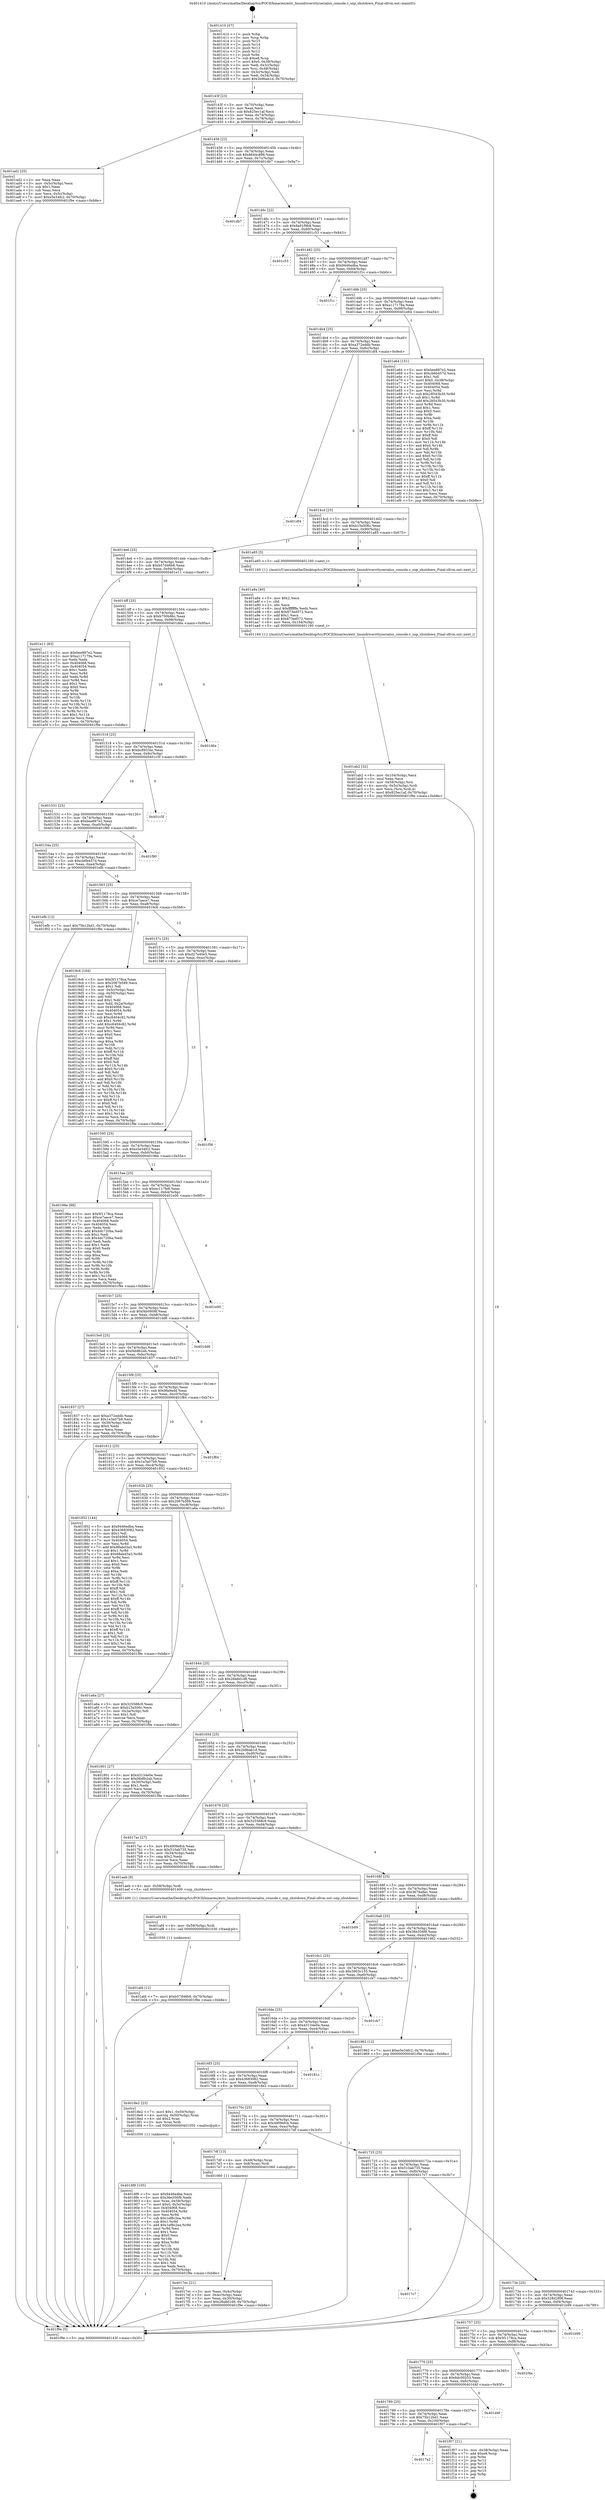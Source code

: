 digraph "0x401410" {
  label = "0x401410 (/mnt/c/Users/mathe/Desktop/tcc/POCII/binaries/extr_linuxdriversttyserialsn_console.c_snp_shutdown_Final-ollvm.out::main(0))"
  labelloc = "t"
  node[shape=record]

  Entry [label="",width=0.3,height=0.3,shape=circle,fillcolor=black,style=filled]
  "0x40143f" [label="{
     0x40143f [23]\l
     | [instrs]\l
     &nbsp;&nbsp;0x40143f \<+3\>: mov -0x70(%rbp),%eax\l
     &nbsp;&nbsp;0x401442 \<+2\>: mov %eax,%ecx\l
     &nbsp;&nbsp;0x401444 \<+6\>: sub $0x825ec1af,%ecx\l
     &nbsp;&nbsp;0x40144a \<+3\>: mov %eax,-0x74(%rbp)\l
     &nbsp;&nbsp;0x40144d \<+3\>: mov %ecx,-0x78(%rbp)\l
     &nbsp;&nbsp;0x401450 \<+6\>: je 0000000000401ad2 \<main+0x6c2\>\l
  }"]
  "0x401ad2" [label="{
     0x401ad2 [25]\l
     | [instrs]\l
     &nbsp;&nbsp;0x401ad2 \<+2\>: xor %eax,%eax\l
     &nbsp;&nbsp;0x401ad4 \<+3\>: mov -0x5c(%rbp),%ecx\l
     &nbsp;&nbsp;0x401ad7 \<+3\>: sub $0x1,%eax\l
     &nbsp;&nbsp;0x401ada \<+2\>: sub %eax,%ecx\l
     &nbsp;&nbsp;0x401adc \<+3\>: mov %ecx,-0x5c(%rbp)\l
     &nbsp;&nbsp;0x401adf \<+7\>: movl $0xe5e34fc2,-0x70(%rbp)\l
     &nbsp;&nbsp;0x401ae6 \<+5\>: jmp 0000000000401f9e \<main+0xb8e\>\l
  }"]
  "0x401456" [label="{
     0x401456 [22]\l
     | [instrs]\l
     &nbsp;&nbsp;0x401456 \<+5\>: jmp 000000000040145b \<main+0x4b\>\l
     &nbsp;&nbsp;0x40145b \<+3\>: mov -0x74(%rbp),%eax\l
     &nbsp;&nbsp;0x40145e \<+5\>: sub $0x8644c896,%eax\l
     &nbsp;&nbsp;0x401463 \<+3\>: mov %eax,-0x7c(%rbp)\l
     &nbsp;&nbsp;0x401466 \<+6\>: je 0000000000401db7 \<main+0x9a7\>\l
  }"]
  Exit [label="",width=0.3,height=0.3,shape=circle,fillcolor=black,style=filled,peripheries=2]
  "0x401db7" [label="{
     0x401db7\l
  }", style=dashed]
  "0x40146c" [label="{
     0x40146c [22]\l
     | [instrs]\l
     &nbsp;&nbsp;0x40146c \<+5\>: jmp 0000000000401471 \<main+0x61\>\l
     &nbsp;&nbsp;0x401471 \<+3\>: mov -0x74(%rbp),%eax\l
     &nbsp;&nbsp;0x401474 \<+5\>: sub $0x8a91f9b9,%eax\l
     &nbsp;&nbsp;0x401479 \<+3\>: mov %eax,-0x80(%rbp)\l
     &nbsp;&nbsp;0x40147c \<+6\>: je 0000000000401c53 \<main+0x843\>\l
  }"]
  "0x4017a2" [label="{
     0x4017a2\l
  }", style=dashed]
  "0x401c53" [label="{
     0x401c53\l
  }", style=dashed]
  "0x401482" [label="{
     0x401482 [25]\l
     | [instrs]\l
     &nbsp;&nbsp;0x401482 \<+5\>: jmp 0000000000401487 \<main+0x77\>\l
     &nbsp;&nbsp;0x401487 \<+3\>: mov -0x74(%rbp),%eax\l
     &nbsp;&nbsp;0x40148a \<+5\>: sub $0x9446edba,%eax\l
     &nbsp;&nbsp;0x40148f \<+6\>: mov %eax,-0x84(%rbp)\l
     &nbsp;&nbsp;0x401495 \<+6\>: je 0000000000401f1c \<main+0xb0c\>\l
  }"]
  "0x401f07" [label="{
     0x401f07 [21]\l
     | [instrs]\l
     &nbsp;&nbsp;0x401f07 \<+3\>: mov -0x38(%rbp),%eax\l
     &nbsp;&nbsp;0x401f0a \<+7\>: add $0xe8,%rsp\l
     &nbsp;&nbsp;0x401f11 \<+1\>: pop %rbx\l
     &nbsp;&nbsp;0x401f12 \<+2\>: pop %r12\l
     &nbsp;&nbsp;0x401f14 \<+2\>: pop %r13\l
     &nbsp;&nbsp;0x401f16 \<+2\>: pop %r14\l
     &nbsp;&nbsp;0x401f18 \<+2\>: pop %r15\l
     &nbsp;&nbsp;0x401f1a \<+1\>: pop %rbp\l
     &nbsp;&nbsp;0x401f1b \<+1\>: ret\l
  }"]
  "0x401f1c" [label="{
     0x401f1c\l
  }", style=dashed]
  "0x40149b" [label="{
     0x40149b [25]\l
     | [instrs]\l
     &nbsp;&nbsp;0x40149b \<+5\>: jmp 00000000004014a0 \<main+0x90\>\l
     &nbsp;&nbsp;0x4014a0 \<+3\>: mov -0x74(%rbp),%eax\l
     &nbsp;&nbsp;0x4014a3 \<+5\>: sub $0xa117179a,%eax\l
     &nbsp;&nbsp;0x4014a8 \<+6\>: mov %eax,-0x88(%rbp)\l
     &nbsp;&nbsp;0x4014ae \<+6\>: je 0000000000401e64 \<main+0xa54\>\l
  }"]
  "0x401789" [label="{
     0x401789 [25]\l
     | [instrs]\l
     &nbsp;&nbsp;0x401789 \<+5\>: jmp 000000000040178e \<main+0x37e\>\l
     &nbsp;&nbsp;0x40178e \<+3\>: mov -0x74(%rbp),%eax\l
     &nbsp;&nbsp;0x401791 \<+5\>: sub $0x75b12bd1,%eax\l
     &nbsp;&nbsp;0x401796 \<+6\>: mov %eax,-0x100(%rbp)\l
     &nbsp;&nbsp;0x40179c \<+6\>: je 0000000000401f07 \<main+0xaf7\>\l
  }"]
  "0x401e64" [label="{
     0x401e64 [151]\l
     | [instrs]\l
     &nbsp;&nbsp;0x401e64 \<+5\>: mov $0xbee887e2,%eax\l
     &nbsp;&nbsp;0x401e69 \<+5\>: mov $0xcb6b457d,%ecx\l
     &nbsp;&nbsp;0x401e6e \<+2\>: mov $0x1,%dl\l
     &nbsp;&nbsp;0x401e70 \<+7\>: movl $0x0,-0x38(%rbp)\l
     &nbsp;&nbsp;0x401e77 \<+7\>: mov 0x404068,%esi\l
     &nbsp;&nbsp;0x401e7e \<+7\>: mov 0x404054,%edi\l
     &nbsp;&nbsp;0x401e85 \<+3\>: mov %esi,%r8d\l
     &nbsp;&nbsp;0x401e88 \<+7\>: sub $0x28543b30,%r8d\l
     &nbsp;&nbsp;0x401e8f \<+4\>: sub $0x1,%r8d\l
     &nbsp;&nbsp;0x401e93 \<+7\>: add $0x28543b30,%r8d\l
     &nbsp;&nbsp;0x401e9a \<+4\>: imul %r8d,%esi\l
     &nbsp;&nbsp;0x401e9e \<+3\>: and $0x1,%esi\l
     &nbsp;&nbsp;0x401ea1 \<+3\>: cmp $0x0,%esi\l
     &nbsp;&nbsp;0x401ea4 \<+4\>: sete %r9b\l
     &nbsp;&nbsp;0x401ea8 \<+3\>: cmp $0xa,%edi\l
     &nbsp;&nbsp;0x401eab \<+4\>: setl %r10b\l
     &nbsp;&nbsp;0x401eaf \<+3\>: mov %r9b,%r11b\l
     &nbsp;&nbsp;0x401eb2 \<+4\>: xor $0xff,%r11b\l
     &nbsp;&nbsp;0x401eb6 \<+3\>: mov %r10b,%bl\l
     &nbsp;&nbsp;0x401eb9 \<+3\>: xor $0xff,%bl\l
     &nbsp;&nbsp;0x401ebc \<+3\>: xor $0x0,%dl\l
     &nbsp;&nbsp;0x401ebf \<+3\>: mov %r11b,%r14b\l
     &nbsp;&nbsp;0x401ec2 \<+4\>: and $0x0,%r14b\l
     &nbsp;&nbsp;0x401ec6 \<+3\>: and %dl,%r9b\l
     &nbsp;&nbsp;0x401ec9 \<+3\>: mov %bl,%r15b\l
     &nbsp;&nbsp;0x401ecc \<+4\>: and $0x0,%r15b\l
     &nbsp;&nbsp;0x401ed0 \<+3\>: and %dl,%r10b\l
     &nbsp;&nbsp;0x401ed3 \<+3\>: or %r9b,%r14b\l
     &nbsp;&nbsp;0x401ed6 \<+3\>: or %r10b,%r15b\l
     &nbsp;&nbsp;0x401ed9 \<+3\>: xor %r15b,%r14b\l
     &nbsp;&nbsp;0x401edc \<+3\>: or %bl,%r11b\l
     &nbsp;&nbsp;0x401edf \<+4\>: xor $0xff,%r11b\l
     &nbsp;&nbsp;0x401ee3 \<+3\>: or $0x0,%dl\l
     &nbsp;&nbsp;0x401ee6 \<+3\>: and %dl,%r11b\l
     &nbsp;&nbsp;0x401ee9 \<+3\>: or %r11b,%r14b\l
     &nbsp;&nbsp;0x401eec \<+4\>: test $0x1,%r14b\l
     &nbsp;&nbsp;0x401ef0 \<+3\>: cmovne %ecx,%eax\l
     &nbsp;&nbsp;0x401ef3 \<+3\>: mov %eax,-0x70(%rbp)\l
     &nbsp;&nbsp;0x401ef6 \<+5\>: jmp 0000000000401f9e \<main+0xb8e\>\l
  }"]
  "0x4014b4" [label="{
     0x4014b4 [25]\l
     | [instrs]\l
     &nbsp;&nbsp;0x4014b4 \<+5\>: jmp 00000000004014b9 \<main+0xa9\>\l
     &nbsp;&nbsp;0x4014b9 \<+3\>: mov -0x74(%rbp),%eax\l
     &nbsp;&nbsp;0x4014bc \<+5\>: sub $0xa372eddb,%eax\l
     &nbsp;&nbsp;0x4014c1 \<+6\>: mov %eax,-0x8c(%rbp)\l
     &nbsp;&nbsp;0x4014c7 \<+6\>: je 0000000000401df4 \<main+0x9e4\>\l
  }"]
  "0x401d4f" [label="{
     0x401d4f\l
  }", style=dashed]
  "0x401df4" [label="{
     0x401df4\l
  }", style=dashed]
  "0x4014cd" [label="{
     0x4014cd [25]\l
     | [instrs]\l
     &nbsp;&nbsp;0x4014cd \<+5\>: jmp 00000000004014d2 \<main+0xc2\>\l
     &nbsp;&nbsp;0x4014d2 \<+3\>: mov -0x74(%rbp),%eax\l
     &nbsp;&nbsp;0x4014d5 \<+5\>: sub $0xb15a506c,%eax\l
     &nbsp;&nbsp;0x4014da \<+6\>: mov %eax,-0x90(%rbp)\l
     &nbsp;&nbsp;0x4014e0 \<+6\>: je 0000000000401a85 \<main+0x675\>\l
  }"]
  "0x401770" [label="{
     0x401770 [25]\l
     | [instrs]\l
     &nbsp;&nbsp;0x401770 \<+5\>: jmp 0000000000401775 \<main+0x365\>\l
     &nbsp;&nbsp;0x401775 \<+3\>: mov -0x74(%rbp),%eax\l
     &nbsp;&nbsp;0x401778 \<+5\>: sub $0x6dc00253,%eax\l
     &nbsp;&nbsp;0x40177d \<+6\>: mov %eax,-0xfc(%rbp)\l
     &nbsp;&nbsp;0x401783 \<+6\>: je 0000000000401d4f \<main+0x93f\>\l
  }"]
  "0x401a85" [label="{
     0x401a85 [5]\l
     | [instrs]\l
     &nbsp;&nbsp;0x401a85 \<+5\>: call 0000000000401160 \<next_i\>\l
     | [calls]\l
     &nbsp;&nbsp;0x401160 \{1\} (/mnt/c/Users/mathe/Desktop/tcc/POCII/binaries/extr_linuxdriversttyserialsn_console.c_snp_shutdown_Final-ollvm.out::next_i)\l
  }"]
  "0x4014e6" [label="{
     0x4014e6 [25]\l
     | [instrs]\l
     &nbsp;&nbsp;0x4014e6 \<+5\>: jmp 00000000004014eb \<main+0xdb\>\l
     &nbsp;&nbsp;0x4014eb \<+3\>: mov -0x74(%rbp),%eax\l
     &nbsp;&nbsp;0x4014ee \<+5\>: sub $0xb57d46b6,%eax\l
     &nbsp;&nbsp;0x4014f3 \<+6\>: mov %eax,-0x94(%rbp)\l
     &nbsp;&nbsp;0x4014f9 \<+6\>: je 0000000000401e11 \<main+0xa01\>\l
  }"]
  "0x401f4a" [label="{
     0x401f4a\l
  }", style=dashed]
  "0x401e11" [label="{
     0x401e11 [83]\l
     | [instrs]\l
     &nbsp;&nbsp;0x401e11 \<+5\>: mov $0xbee887e2,%eax\l
     &nbsp;&nbsp;0x401e16 \<+5\>: mov $0xa117179a,%ecx\l
     &nbsp;&nbsp;0x401e1b \<+2\>: xor %edx,%edx\l
     &nbsp;&nbsp;0x401e1d \<+7\>: mov 0x404068,%esi\l
     &nbsp;&nbsp;0x401e24 \<+7\>: mov 0x404054,%edi\l
     &nbsp;&nbsp;0x401e2b \<+3\>: sub $0x1,%edx\l
     &nbsp;&nbsp;0x401e2e \<+3\>: mov %esi,%r8d\l
     &nbsp;&nbsp;0x401e31 \<+3\>: add %edx,%r8d\l
     &nbsp;&nbsp;0x401e34 \<+4\>: imul %r8d,%esi\l
     &nbsp;&nbsp;0x401e38 \<+3\>: and $0x1,%esi\l
     &nbsp;&nbsp;0x401e3b \<+3\>: cmp $0x0,%esi\l
     &nbsp;&nbsp;0x401e3e \<+4\>: sete %r9b\l
     &nbsp;&nbsp;0x401e42 \<+3\>: cmp $0xa,%edi\l
     &nbsp;&nbsp;0x401e45 \<+4\>: setl %r10b\l
     &nbsp;&nbsp;0x401e49 \<+3\>: mov %r9b,%r11b\l
     &nbsp;&nbsp;0x401e4c \<+3\>: and %r10b,%r11b\l
     &nbsp;&nbsp;0x401e4f \<+3\>: xor %r10b,%r9b\l
     &nbsp;&nbsp;0x401e52 \<+3\>: or %r9b,%r11b\l
     &nbsp;&nbsp;0x401e55 \<+4\>: test $0x1,%r11b\l
     &nbsp;&nbsp;0x401e59 \<+3\>: cmovne %ecx,%eax\l
     &nbsp;&nbsp;0x401e5c \<+3\>: mov %eax,-0x70(%rbp)\l
     &nbsp;&nbsp;0x401e5f \<+5\>: jmp 0000000000401f9e \<main+0xb8e\>\l
  }"]
  "0x4014ff" [label="{
     0x4014ff [25]\l
     | [instrs]\l
     &nbsp;&nbsp;0x4014ff \<+5\>: jmp 0000000000401504 \<main+0xf4\>\l
     &nbsp;&nbsp;0x401504 \<+3\>: mov -0x74(%rbp),%eax\l
     &nbsp;&nbsp;0x401507 \<+5\>: sub $0xb750b86c,%eax\l
     &nbsp;&nbsp;0x40150c \<+6\>: mov %eax,-0x98(%rbp)\l
     &nbsp;&nbsp;0x401512 \<+6\>: je 0000000000401d6a \<main+0x95a\>\l
  }"]
  "0x401757" [label="{
     0x401757 [25]\l
     | [instrs]\l
     &nbsp;&nbsp;0x401757 \<+5\>: jmp 000000000040175c \<main+0x34c\>\l
     &nbsp;&nbsp;0x40175c \<+3\>: mov -0x74(%rbp),%eax\l
     &nbsp;&nbsp;0x40175f \<+5\>: sub $0x5f1178ca,%eax\l
     &nbsp;&nbsp;0x401764 \<+6\>: mov %eax,-0xf8(%rbp)\l
     &nbsp;&nbsp;0x40176a \<+6\>: je 0000000000401f4a \<main+0xb3a\>\l
  }"]
  "0x401d6a" [label="{
     0x401d6a\l
  }", style=dashed]
  "0x401518" [label="{
     0x401518 [25]\l
     | [instrs]\l
     &nbsp;&nbsp;0x401518 \<+5\>: jmp 000000000040151d \<main+0x10d\>\l
     &nbsp;&nbsp;0x40151d \<+3\>: mov -0x74(%rbp),%eax\l
     &nbsp;&nbsp;0x401520 \<+5\>: sub $0xbc8933ac,%eax\l
     &nbsp;&nbsp;0x401525 \<+6\>: mov %eax,-0x9c(%rbp)\l
     &nbsp;&nbsp;0x40152b \<+6\>: je 0000000000401c5f \<main+0x84f\>\l
  }"]
  "0x401b99" [label="{
     0x401b99\l
  }", style=dashed]
  "0x401c5f" [label="{
     0x401c5f\l
  }", style=dashed]
  "0x401531" [label="{
     0x401531 [25]\l
     | [instrs]\l
     &nbsp;&nbsp;0x401531 \<+5\>: jmp 0000000000401536 \<main+0x126\>\l
     &nbsp;&nbsp;0x401536 \<+3\>: mov -0x74(%rbp),%eax\l
     &nbsp;&nbsp;0x401539 \<+5\>: sub $0xbee887e2,%eax\l
     &nbsp;&nbsp;0x40153e \<+6\>: mov %eax,-0xa0(%rbp)\l
     &nbsp;&nbsp;0x401544 \<+6\>: je 0000000000401f90 \<main+0xb80\>\l
  }"]
  "0x40173e" [label="{
     0x40173e [25]\l
     | [instrs]\l
     &nbsp;&nbsp;0x40173e \<+5\>: jmp 0000000000401743 \<main+0x333\>\l
     &nbsp;&nbsp;0x401743 \<+3\>: mov -0x74(%rbp),%eax\l
     &nbsp;&nbsp;0x401746 \<+5\>: sub $0x528d289f,%eax\l
     &nbsp;&nbsp;0x40174b \<+6\>: mov %eax,-0xf4(%rbp)\l
     &nbsp;&nbsp;0x401751 \<+6\>: je 0000000000401b99 \<main+0x789\>\l
  }"]
  "0x401f90" [label="{
     0x401f90\l
  }", style=dashed]
  "0x40154a" [label="{
     0x40154a [25]\l
     | [instrs]\l
     &nbsp;&nbsp;0x40154a \<+5\>: jmp 000000000040154f \<main+0x13f\>\l
     &nbsp;&nbsp;0x40154f \<+3\>: mov -0x74(%rbp),%eax\l
     &nbsp;&nbsp;0x401552 \<+5\>: sub $0xcb6b457d,%eax\l
     &nbsp;&nbsp;0x401557 \<+6\>: mov %eax,-0xa4(%rbp)\l
     &nbsp;&nbsp;0x40155d \<+6\>: je 0000000000401efb \<main+0xaeb\>\l
  }"]
  "0x4017c7" [label="{
     0x4017c7\l
  }", style=dashed]
  "0x401efb" [label="{
     0x401efb [12]\l
     | [instrs]\l
     &nbsp;&nbsp;0x401efb \<+7\>: movl $0x75b12bd1,-0x70(%rbp)\l
     &nbsp;&nbsp;0x401f02 \<+5\>: jmp 0000000000401f9e \<main+0xb8e\>\l
  }"]
  "0x401563" [label="{
     0x401563 [25]\l
     | [instrs]\l
     &nbsp;&nbsp;0x401563 \<+5\>: jmp 0000000000401568 \<main+0x158\>\l
     &nbsp;&nbsp;0x401568 \<+3\>: mov -0x74(%rbp),%eax\l
     &nbsp;&nbsp;0x40156b \<+5\>: sub $0xce7aece7,%eax\l
     &nbsp;&nbsp;0x401570 \<+6\>: mov %eax,-0xa8(%rbp)\l
     &nbsp;&nbsp;0x401576 \<+6\>: je 00000000004019c6 \<main+0x5b6\>\l
  }"]
  "0x401afd" [label="{
     0x401afd [12]\l
     | [instrs]\l
     &nbsp;&nbsp;0x401afd \<+7\>: movl $0xb57d46b6,-0x70(%rbp)\l
     &nbsp;&nbsp;0x401b04 \<+5\>: jmp 0000000000401f9e \<main+0xb8e\>\l
  }"]
  "0x4019c6" [label="{
     0x4019c6 [164]\l
     | [instrs]\l
     &nbsp;&nbsp;0x4019c6 \<+5\>: mov $0x5f1178ca,%eax\l
     &nbsp;&nbsp;0x4019cb \<+5\>: mov $0x2067b589,%ecx\l
     &nbsp;&nbsp;0x4019d0 \<+2\>: mov $0x1,%dl\l
     &nbsp;&nbsp;0x4019d2 \<+3\>: mov -0x5c(%rbp),%esi\l
     &nbsp;&nbsp;0x4019d5 \<+3\>: cmp -0x50(%rbp),%esi\l
     &nbsp;&nbsp;0x4019d8 \<+4\>: setl %dil\l
     &nbsp;&nbsp;0x4019dc \<+4\>: and $0x1,%dil\l
     &nbsp;&nbsp;0x4019e0 \<+4\>: mov %dil,-0x2a(%rbp)\l
     &nbsp;&nbsp;0x4019e4 \<+7\>: mov 0x404068,%esi\l
     &nbsp;&nbsp;0x4019eb \<+8\>: mov 0x404054,%r8d\l
     &nbsp;&nbsp;0x4019f3 \<+3\>: mov %esi,%r9d\l
     &nbsp;&nbsp;0x4019f6 \<+7\>: sub $0xc6404c82,%r9d\l
     &nbsp;&nbsp;0x4019fd \<+4\>: sub $0x1,%r9d\l
     &nbsp;&nbsp;0x401a01 \<+7\>: add $0xc6404c82,%r9d\l
     &nbsp;&nbsp;0x401a08 \<+4\>: imul %r9d,%esi\l
     &nbsp;&nbsp;0x401a0c \<+3\>: and $0x1,%esi\l
     &nbsp;&nbsp;0x401a0f \<+3\>: cmp $0x0,%esi\l
     &nbsp;&nbsp;0x401a12 \<+4\>: sete %dil\l
     &nbsp;&nbsp;0x401a16 \<+4\>: cmp $0xa,%r8d\l
     &nbsp;&nbsp;0x401a1a \<+4\>: setl %r10b\l
     &nbsp;&nbsp;0x401a1e \<+3\>: mov %dil,%r11b\l
     &nbsp;&nbsp;0x401a21 \<+4\>: xor $0xff,%r11b\l
     &nbsp;&nbsp;0x401a25 \<+3\>: mov %r10b,%bl\l
     &nbsp;&nbsp;0x401a28 \<+3\>: xor $0xff,%bl\l
     &nbsp;&nbsp;0x401a2b \<+3\>: xor $0x0,%dl\l
     &nbsp;&nbsp;0x401a2e \<+3\>: mov %r11b,%r14b\l
     &nbsp;&nbsp;0x401a31 \<+4\>: and $0x0,%r14b\l
     &nbsp;&nbsp;0x401a35 \<+3\>: and %dl,%dil\l
     &nbsp;&nbsp;0x401a38 \<+3\>: mov %bl,%r15b\l
     &nbsp;&nbsp;0x401a3b \<+4\>: and $0x0,%r15b\l
     &nbsp;&nbsp;0x401a3f \<+3\>: and %dl,%r10b\l
     &nbsp;&nbsp;0x401a42 \<+3\>: or %dil,%r14b\l
     &nbsp;&nbsp;0x401a45 \<+3\>: or %r10b,%r15b\l
     &nbsp;&nbsp;0x401a48 \<+3\>: xor %r15b,%r14b\l
     &nbsp;&nbsp;0x401a4b \<+3\>: or %bl,%r11b\l
     &nbsp;&nbsp;0x401a4e \<+4\>: xor $0xff,%r11b\l
     &nbsp;&nbsp;0x401a52 \<+3\>: or $0x0,%dl\l
     &nbsp;&nbsp;0x401a55 \<+3\>: and %dl,%r11b\l
     &nbsp;&nbsp;0x401a58 \<+3\>: or %r11b,%r14b\l
     &nbsp;&nbsp;0x401a5b \<+4\>: test $0x1,%r14b\l
     &nbsp;&nbsp;0x401a5f \<+3\>: cmovne %ecx,%eax\l
     &nbsp;&nbsp;0x401a62 \<+3\>: mov %eax,-0x70(%rbp)\l
     &nbsp;&nbsp;0x401a65 \<+5\>: jmp 0000000000401f9e \<main+0xb8e\>\l
  }"]
  "0x40157c" [label="{
     0x40157c [25]\l
     | [instrs]\l
     &nbsp;&nbsp;0x40157c \<+5\>: jmp 0000000000401581 \<main+0x171\>\l
     &nbsp;&nbsp;0x401581 \<+3\>: mov -0x74(%rbp),%eax\l
     &nbsp;&nbsp;0x401584 \<+5\>: sub $0xd27a40e5,%eax\l
     &nbsp;&nbsp;0x401589 \<+6\>: mov %eax,-0xac(%rbp)\l
     &nbsp;&nbsp;0x40158f \<+6\>: je 0000000000401f56 \<main+0xb46\>\l
  }"]
  "0x401af4" [label="{
     0x401af4 [9]\l
     | [instrs]\l
     &nbsp;&nbsp;0x401af4 \<+4\>: mov -0x58(%rbp),%rdi\l
     &nbsp;&nbsp;0x401af8 \<+5\>: call 0000000000401030 \<free@plt\>\l
     | [calls]\l
     &nbsp;&nbsp;0x401030 \{1\} (unknown)\l
  }"]
  "0x401f56" [label="{
     0x401f56\l
  }", style=dashed]
  "0x401595" [label="{
     0x401595 [25]\l
     | [instrs]\l
     &nbsp;&nbsp;0x401595 \<+5\>: jmp 000000000040159a \<main+0x18a\>\l
     &nbsp;&nbsp;0x40159a \<+3\>: mov -0x74(%rbp),%eax\l
     &nbsp;&nbsp;0x40159d \<+5\>: sub $0xe5e34fc2,%eax\l
     &nbsp;&nbsp;0x4015a2 \<+6\>: mov %eax,-0xb0(%rbp)\l
     &nbsp;&nbsp;0x4015a8 \<+6\>: je 000000000040196e \<main+0x55e\>\l
  }"]
  "0x401ab2" [label="{
     0x401ab2 [32]\l
     | [instrs]\l
     &nbsp;&nbsp;0x401ab2 \<+6\>: mov -0x104(%rbp),%ecx\l
     &nbsp;&nbsp;0x401ab8 \<+3\>: imul %eax,%ecx\l
     &nbsp;&nbsp;0x401abb \<+4\>: mov -0x58(%rbp),%rsi\l
     &nbsp;&nbsp;0x401abf \<+4\>: movslq -0x5c(%rbp),%rdi\l
     &nbsp;&nbsp;0x401ac3 \<+3\>: mov %ecx,(%rsi,%rdi,4)\l
     &nbsp;&nbsp;0x401ac6 \<+7\>: movl $0x825ec1af,-0x70(%rbp)\l
     &nbsp;&nbsp;0x401acd \<+5\>: jmp 0000000000401f9e \<main+0xb8e\>\l
  }"]
  "0x40196e" [label="{
     0x40196e [88]\l
     | [instrs]\l
     &nbsp;&nbsp;0x40196e \<+5\>: mov $0x5f1178ca,%eax\l
     &nbsp;&nbsp;0x401973 \<+5\>: mov $0xce7aece7,%ecx\l
     &nbsp;&nbsp;0x401978 \<+7\>: mov 0x404068,%edx\l
     &nbsp;&nbsp;0x40197f \<+7\>: mov 0x404054,%esi\l
     &nbsp;&nbsp;0x401986 \<+2\>: mov %edx,%edi\l
     &nbsp;&nbsp;0x401988 \<+6\>: add $0x4dc720ba,%edi\l
     &nbsp;&nbsp;0x40198e \<+3\>: sub $0x1,%edi\l
     &nbsp;&nbsp;0x401991 \<+6\>: sub $0x4dc720ba,%edi\l
     &nbsp;&nbsp;0x401997 \<+3\>: imul %edi,%edx\l
     &nbsp;&nbsp;0x40199a \<+3\>: and $0x1,%edx\l
     &nbsp;&nbsp;0x40199d \<+3\>: cmp $0x0,%edx\l
     &nbsp;&nbsp;0x4019a0 \<+4\>: sete %r8b\l
     &nbsp;&nbsp;0x4019a4 \<+3\>: cmp $0xa,%esi\l
     &nbsp;&nbsp;0x4019a7 \<+4\>: setl %r9b\l
     &nbsp;&nbsp;0x4019ab \<+3\>: mov %r8b,%r10b\l
     &nbsp;&nbsp;0x4019ae \<+3\>: and %r9b,%r10b\l
     &nbsp;&nbsp;0x4019b1 \<+3\>: xor %r9b,%r8b\l
     &nbsp;&nbsp;0x4019b4 \<+3\>: or %r8b,%r10b\l
     &nbsp;&nbsp;0x4019b7 \<+4\>: test $0x1,%r10b\l
     &nbsp;&nbsp;0x4019bb \<+3\>: cmovne %ecx,%eax\l
     &nbsp;&nbsp;0x4019be \<+3\>: mov %eax,-0x70(%rbp)\l
     &nbsp;&nbsp;0x4019c1 \<+5\>: jmp 0000000000401f9e \<main+0xb8e\>\l
  }"]
  "0x4015ae" [label="{
     0x4015ae [25]\l
     | [instrs]\l
     &nbsp;&nbsp;0x4015ae \<+5\>: jmp 00000000004015b3 \<main+0x1a3\>\l
     &nbsp;&nbsp;0x4015b3 \<+3\>: mov -0x74(%rbp),%eax\l
     &nbsp;&nbsp;0x4015b6 \<+5\>: sub $0xec117fe8,%eax\l
     &nbsp;&nbsp;0x4015bb \<+6\>: mov %eax,-0xb4(%rbp)\l
     &nbsp;&nbsp;0x4015c1 \<+6\>: je 0000000000401e00 \<main+0x9f0\>\l
  }"]
  "0x401a8a" [label="{
     0x401a8a [40]\l
     | [instrs]\l
     &nbsp;&nbsp;0x401a8a \<+5\>: mov $0x2,%ecx\l
     &nbsp;&nbsp;0x401a8f \<+1\>: cltd\l
     &nbsp;&nbsp;0x401a90 \<+2\>: idiv %ecx\l
     &nbsp;&nbsp;0x401a92 \<+6\>: imul $0xfffffffe,%edx,%ecx\l
     &nbsp;&nbsp;0x401a98 \<+6\>: add $0x873ed572,%ecx\l
     &nbsp;&nbsp;0x401a9e \<+3\>: add $0x1,%ecx\l
     &nbsp;&nbsp;0x401aa1 \<+6\>: sub $0x873ed572,%ecx\l
     &nbsp;&nbsp;0x401aa7 \<+6\>: mov %ecx,-0x104(%rbp)\l
     &nbsp;&nbsp;0x401aad \<+5\>: call 0000000000401160 \<next_i\>\l
     | [calls]\l
     &nbsp;&nbsp;0x401160 \{1\} (/mnt/c/Users/mathe/Desktop/tcc/POCII/binaries/extr_linuxdriversttyserialsn_console.c_snp_shutdown_Final-ollvm.out::next_i)\l
  }"]
  "0x401e00" [label="{
     0x401e00\l
  }", style=dashed]
  "0x4015c7" [label="{
     0x4015c7 [25]\l
     | [instrs]\l
     &nbsp;&nbsp;0x4015c7 \<+5\>: jmp 00000000004015cc \<main+0x1bc\>\l
     &nbsp;&nbsp;0x4015cc \<+3\>: mov -0x74(%rbp),%eax\l
     &nbsp;&nbsp;0x4015cf \<+5\>: sub $0xf4b0808f,%eax\l
     &nbsp;&nbsp;0x4015d4 \<+6\>: mov %eax,-0xb8(%rbp)\l
     &nbsp;&nbsp;0x4015da \<+6\>: je 0000000000401dd6 \<main+0x9c6\>\l
  }"]
  "0x4018f9" [label="{
     0x4018f9 [105]\l
     | [instrs]\l
     &nbsp;&nbsp;0x4018f9 \<+5\>: mov $0x9446edba,%ecx\l
     &nbsp;&nbsp;0x4018fe \<+5\>: mov $0x36e356f9,%edx\l
     &nbsp;&nbsp;0x401903 \<+4\>: mov %rax,-0x58(%rbp)\l
     &nbsp;&nbsp;0x401907 \<+7\>: movl $0x0,-0x5c(%rbp)\l
     &nbsp;&nbsp;0x40190e \<+7\>: mov 0x404068,%esi\l
     &nbsp;&nbsp;0x401915 \<+8\>: mov 0x404054,%r8d\l
     &nbsp;&nbsp;0x40191d \<+3\>: mov %esi,%r9d\l
     &nbsp;&nbsp;0x401920 \<+7\>: sub $0x1ef8c2ea,%r9d\l
     &nbsp;&nbsp;0x401927 \<+4\>: sub $0x1,%r9d\l
     &nbsp;&nbsp;0x40192b \<+7\>: add $0x1ef8c2ea,%r9d\l
     &nbsp;&nbsp;0x401932 \<+4\>: imul %r9d,%esi\l
     &nbsp;&nbsp;0x401936 \<+3\>: and $0x1,%esi\l
     &nbsp;&nbsp;0x401939 \<+3\>: cmp $0x0,%esi\l
     &nbsp;&nbsp;0x40193c \<+4\>: sete %r10b\l
     &nbsp;&nbsp;0x401940 \<+4\>: cmp $0xa,%r8d\l
     &nbsp;&nbsp;0x401944 \<+4\>: setl %r11b\l
     &nbsp;&nbsp;0x401948 \<+3\>: mov %r10b,%bl\l
     &nbsp;&nbsp;0x40194b \<+3\>: and %r11b,%bl\l
     &nbsp;&nbsp;0x40194e \<+3\>: xor %r11b,%r10b\l
     &nbsp;&nbsp;0x401951 \<+3\>: or %r10b,%bl\l
     &nbsp;&nbsp;0x401954 \<+3\>: test $0x1,%bl\l
     &nbsp;&nbsp;0x401957 \<+3\>: cmovne %edx,%ecx\l
     &nbsp;&nbsp;0x40195a \<+3\>: mov %ecx,-0x70(%rbp)\l
     &nbsp;&nbsp;0x40195d \<+5\>: jmp 0000000000401f9e \<main+0xb8e\>\l
  }"]
  "0x401dd6" [label="{
     0x401dd6\l
  }", style=dashed]
  "0x4015e0" [label="{
     0x4015e0 [25]\l
     | [instrs]\l
     &nbsp;&nbsp;0x4015e0 \<+5\>: jmp 00000000004015e5 \<main+0x1d5\>\l
     &nbsp;&nbsp;0x4015e5 \<+3\>: mov -0x74(%rbp),%eax\l
     &nbsp;&nbsp;0x4015e8 \<+5\>: sub $0xf4b8b2ab,%eax\l
     &nbsp;&nbsp;0x4015ed \<+6\>: mov %eax,-0xbc(%rbp)\l
     &nbsp;&nbsp;0x4015f3 \<+6\>: je 0000000000401837 \<main+0x427\>\l
  }"]
  "0x4017ec" [label="{
     0x4017ec [21]\l
     | [instrs]\l
     &nbsp;&nbsp;0x4017ec \<+3\>: mov %eax,-0x4c(%rbp)\l
     &nbsp;&nbsp;0x4017ef \<+3\>: mov -0x4c(%rbp),%eax\l
     &nbsp;&nbsp;0x4017f2 \<+3\>: mov %eax,-0x30(%rbp)\l
     &nbsp;&nbsp;0x4017f5 \<+7\>: movl $0x28a8d1d8,-0x70(%rbp)\l
     &nbsp;&nbsp;0x4017fc \<+5\>: jmp 0000000000401f9e \<main+0xb8e\>\l
  }"]
  "0x401837" [label="{
     0x401837 [27]\l
     | [instrs]\l
     &nbsp;&nbsp;0x401837 \<+5\>: mov $0xa372eddb,%eax\l
     &nbsp;&nbsp;0x40183c \<+5\>: mov $0x1e3a07b9,%ecx\l
     &nbsp;&nbsp;0x401841 \<+3\>: mov -0x30(%rbp),%edx\l
     &nbsp;&nbsp;0x401844 \<+3\>: cmp $0x0,%edx\l
     &nbsp;&nbsp;0x401847 \<+3\>: cmove %ecx,%eax\l
     &nbsp;&nbsp;0x40184a \<+3\>: mov %eax,-0x70(%rbp)\l
     &nbsp;&nbsp;0x40184d \<+5\>: jmp 0000000000401f9e \<main+0xb8e\>\l
  }"]
  "0x4015f9" [label="{
     0x4015f9 [25]\l
     | [instrs]\l
     &nbsp;&nbsp;0x4015f9 \<+5\>: jmp 00000000004015fe \<main+0x1ee\>\l
     &nbsp;&nbsp;0x4015fe \<+3\>: mov -0x74(%rbp),%eax\l
     &nbsp;&nbsp;0x401601 \<+5\>: sub $0x9fa9edd,%eax\l
     &nbsp;&nbsp;0x401606 \<+6\>: mov %eax,-0xc0(%rbp)\l
     &nbsp;&nbsp;0x40160c \<+6\>: je 0000000000401f84 \<main+0xb74\>\l
  }"]
  "0x401725" [label="{
     0x401725 [25]\l
     | [instrs]\l
     &nbsp;&nbsp;0x401725 \<+5\>: jmp 000000000040172a \<main+0x31a\>\l
     &nbsp;&nbsp;0x40172a \<+3\>: mov -0x74(%rbp),%eax\l
     &nbsp;&nbsp;0x40172d \<+5\>: sub $0x510ab735,%eax\l
     &nbsp;&nbsp;0x401732 \<+6\>: mov %eax,-0xf0(%rbp)\l
     &nbsp;&nbsp;0x401738 \<+6\>: je 00000000004017c7 \<main+0x3b7\>\l
  }"]
  "0x401f84" [label="{
     0x401f84\l
  }", style=dashed]
  "0x401612" [label="{
     0x401612 [25]\l
     | [instrs]\l
     &nbsp;&nbsp;0x401612 \<+5\>: jmp 0000000000401617 \<main+0x207\>\l
     &nbsp;&nbsp;0x401617 \<+3\>: mov -0x74(%rbp),%eax\l
     &nbsp;&nbsp;0x40161a \<+5\>: sub $0x1e3a07b9,%eax\l
     &nbsp;&nbsp;0x40161f \<+6\>: mov %eax,-0xc4(%rbp)\l
     &nbsp;&nbsp;0x401625 \<+6\>: je 0000000000401852 \<main+0x442\>\l
  }"]
  "0x4017df" [label="{
     0x4017df [13]\l
     | [instrs]\l
     &nbsp;&nbsp;0x4017df \<+4\>: mov -0x48(%rbp),%rax\l
     &nbsp;&nbsp;0x4017e3 \<+4\>: mov 0x8(%rax),%rdi\l
     &nbsp;&nbsp;0x4017e7 \<+5\>: call 0000000000401060 \<atoi@plt\>\l
     | [calls]\l
     &nbsp;&nbsp;0x401060 \{1\} (unknown)\l
  }"]
  "0x401852" [label="{
     0x401852 [144]\l
     | [instrs]\l
     &nbsp;&nbsp;0x401852 \<+5\>: mov $0x9446edba,%eax\l
     &nbsp;&nbsp;0x401857 \<+5\>: mov $0x43683082,%ecx\l
     &nbsp;&nbsp;0x40185c \<+2\>: mov $0x1,%dl\l
     &nbsp;&nbsp;0x40185e \<+7\>: mov 0x404068,%esi\l
     &nbsp;&nbsp;0x401865 \<+7\>: mov 0x404054,%edi\l
     &nbsp;&nbsp;0x40186c \<+3\>: mov %esi,%r8d\l
     &nbsp;&nbsp;0x40186f \<+7\>: add $0x88abd3a3,%r8d\l
     &nbsp;&nbsp;0x401876 \<+4\>: sub $0x1,%r8d\l
     &nbsp;&nbsp;0x40187a \<+7\>: sub $0x88abd3a3,%r8d\l
     &nbsp;&nbsp;0x401881 \<+4\>: imul %r8d,%esi\l
     &nbsp;&nbsp;0x401885 \<+3\>: and $0x1,%esi\l
     &nbsp;&nbsp;0x401888 \<+3\>: cmp $0x0,%esi\l
     &nbsp;&nbsp;0x40188b \<+4\>: sete %r9b\l
     &nbsp;&nbsp;0x40188f \<+3\>: cmp $0xa,%edi\l
     &nbsp;&nbsp;0x401892 \<+4\>: setl %r10b\l
     &nbsp;&nbsp;0x401896 \<+3\>: mov %r9b,%r11b\l
     &nbsp;&nbsp;0x401899 \<+4\>: xor $0xff,%r11b\l
     &nbsp;&nbsp;0x40189d \<+3\>: mov %r10b,%bl\l
     &nbsp;&nbsp;0x4018a0 \<+3\>: xor $0xff,%bl\l
     &nbsp;&nbsp;0x4018a3 \<+3\>: xor $0x1,%dl\l
     &nbsp;&nbsp;0x4018a6 \<+3\>: mov %r11b,%r14b\l
     &nbsp;&nbsp;0x4018a9 \<+4\>: and $0xff,%r14b\l
     &nbsp;&nbsp;0x4018ad \<+3\>: and %dl,%r9b\l
     &nbsp;&nbsp;0x4018b0 \<+3\>: mov %bl,%r15b\l
     &nbsp;&nbsp;0x4018b3 \<+4\>: and $0xff,%r15b\l
     &nbsp;&nbsp;0x4018b7 \<+3\>: and %dl,%r10b\l
     &nbsp;&nbsp;0x4018ba \<+3\>: or %r9b,%r14b\l
     &nbsp;&nbsp;0x4018bd \<+3\>: or %r10b,%r15b\l
     &nbsp;&nbsp;0x4018c0 \<+3\>: xor %r15b,%r14b\l
     &nbsp;&nbsp;0x4018c3 \<+3\>: or %bl,%r11b\l
     &nbsp;&nbsp;0x4018c6 \<+4\>: xor $0xff,%r11b\l
     &nbsp;&nbsp;0x4018ca \<+3\>: or $0x1,%dl\l
     &nbsp;&nbsp;0x4018cd \<+3\>: and %dl,%r11b\l
     &nbsp;&nbsp;0x4018d0 \<+3\>: or %r11b,%r14b\l
     &nbsp;&nbsp;0x4018d3 \<+4\>: test $0x1,%r14b\l
     &nbsp;&nbsp;0x4018d7 \<+3\>: cmovne %ecx,%eax\l
     &nbsp;&nbsp;0x4018da \<+3\>: mov %eax,-0x70(%rbp)\l
     &nbsp;&nbsp;0x4018dd \<+5\>: jmp 0000000000401f9e \<main+0xb8e\>\l
  }"]
  "0x40162b" [label="{
     0x40162b [25]\l
     | [instrs]\l
     &nbsp;&nbsp;0x40162b \<+5\>: jmp 0000000000401630 \<main+0x220\>\l
     &nbsp;&nbsp;0x401630 \<+3\>: mov -0x74(%rbp),%eax\l
     &nbsp;&nbsp;0x401633 \<+5\>: sub $0x2067b589,%eax\l
     &nbsp;&nbsp;0x401638 \<+6\>: mov %eax,-0xc8(%rbp)\l
     &nbsp;&nbsp;0x40163e \<+6\>: je 0000000000401a6a \<main+0x65a\>\l
  }"]
  "0x40170c" [label="{
     0x40170c [25]\l
     | [instrs]\l
     &nbsp;&nbsp;0x40170c \<+5\>: jmp 0000000000401711 \<main+0x301\>\l
     &nbsp;&nbsp;0x401711 \<+3\>: mov -0x74(%rbp),%eax\l
     &nbsp;&nbsp;0x401714 \<+5\>: sub $0x4909efcb,%eax\l
     &nbsp;&nbsp;0x401719 \<+6\>: mov %eax,-0xec(%rbp)\l
     &nbsp;&nbsp;0x40171f \<+6\>: je 00000000004017df \<main+0x3cf\>\l
  }"]
  "0x401a6a" [label="{
     0x401a6a [27]\l
     | [instrs]\l
     &nbsp;&nbsp;0x401a6a \<+5\>: mov $0x325588c9,%eax\l
     &nbsp;&nbsp;0x401a6f \<+5\>: mov $0xb15a506c,%ecx\l
     &nbsp;&nbsp;0x401a74 \<+3\>: mov -0x2a(%rbp),%dl\l
     &nbsp;&nbsp;0x401a77 \<+3\>: test $0x1,%dl\l
     &nbsp;&nbsp;0x401a7a \<+3\>: cmovne %ecx,%eax\l
     &nbsp;&nbsp;0x401a7d \<+3\>: mov %eax,-0x70(%rbp)\l
     &nbsp;&nbsp;0x401a80 \<+5\>: jmp 0000000000401f9e \<main+0xb8e\>\l
  }"]
  "0x401644" [label="{
     0x401644 [25]\l
     | [instrs]\l
     &nbsp;&nbsp;0x401644 \<+5\>: jmp 0000000000401649 \<main+0x239\>\l
     &nbsp;&nbsp;0x401649 \<+3\>: mov -0x74(%rbp),%eax\l
     &nbsp;&nbsp;0x40164c \<+5\>: sub $0x28a8d1d8,%eax\l
     &nbsp;&nbsp;0x401651 \<+6\>: mov %eax,-0xcc(%rbp)\l
     &nbsp;&nbsp;0x401657 \<+6\>: je 0000000000401801 \<main+0x3f1\>\l
  }"]
  "0x4018e2" [label="{
     0x4018e2 [23]\l
     | [instrs]\l
     &nbsp;&nbsp;0x4018e2 \<+7\>: movl $0x1,-0x50(%rbp)\l
     &nbsp;&nbsp;0x4018e9 \<+4\>: movslq -0x50(%rbp),%rax\l
     &nbsp;&nbsp;0x4018ed \<+4\>: shl $0x2,%rax\l
     &nbsp;&nbsp;0x4018f1 \<+3\>: mov %rax,%rdi\l
     &nbsp;&nbsp;0x4018f4 \<+5\>: call 0000000000401050 \<malloc@plt\>\l
     | [calls]\l
     &nbsp;&nbsp;0x401050 \{1\} (unknown)\l
  }"]
  "0x401801" [label="{
     0x401801 [27]\l
     | [instrs]\l
     &nbsp;&nbsp;0x401801 \<+5\>: mov $0x43134e0e,%eax\l
     &nbsp;&nbsp;0x401806 \<+5\>: mov $0xf4b8b2ab,%ecx\l
     &nbsp;&nbsp;0x40180b \<+3\>: mov -0x30(%rbp),%edx\l
     &nbsp;&nbsp;0x40180e \<+3\>: cmp $0x1,%edx\l
     &nbsp;&nbsp;0x401811 \<+3\>: cmovl %ecx,%eax\l
     &nbsp;&nbsp;0x401814 \<+3\>: mov %eax,-0x70(%rbp)\l
     &nbsp;&nbsp;0x401817 \<+5\>: jmp 0000000000401f9e \<main+0xb8e\>\l
  }"]
  "0x40165d" [label="{
     0x40165d [25]\l
     | [instrs]\l
     &nbsp;&nbsp;0x40165d \<+5\>: jmp 0000000000401662 \<main+0x252\>\l
     &nbsp;&nbsp;0x401662 \<+3\>: mov -0x74(%rbp),%eax\l
     &nbsp;&nbsp;0x401665 \<+5\>: sub $0x2b9bab1d,%eax\l
     &nbsp;&nbsp;0x40166a \<+6\>: mov %eax,-0xd0(%rbp)\l
     &nbsp;&nbsp;0x401670 \<+6\>: je 00000000004017ac \<main+0x39c\>\l
  }"]
  "0x4016f3" [label="{
     0x4016f3 [25]\l
     | [instrs]\l
     &nbsp;&nbsp;0x4016f3 \<+5\>: jmp 00000000004016f8 \<main+0x2e8\>\l
     &nbsp;&nbsp;0x4016f8 \<+3\>: mov -0x74(%rbp),%eax\l
     &nbsp;&nbsp;0x4016fb \<+5\>: sub $0x43683082,%eax\l
     &nbsp;&nbsp;0x401700 \<+6\>: mov %eax,-0xe8(%rbp)\l
     &nbsp;&nbsp;0x401706 \<+6\>: je 00000000004018e2 \<main+0x4d2\>\l
  }"]
  "0x4017ac" [label="{
     0x4017ac [27]\l
     | [instrs]\l
     &nbsp;&nbsp;0x4017ac \<+5\>: mov $0x4909efcb,%eax\l
     &nbsp;&nbsp;0x4017b1 \<+5\>: mov $0x510ab735,%ecx\l
     &nbsp;&nbsp;0x4017b6 \<+3\>: mov -0x34(%rbp),%edx\l
     &nbsp;&nbsp;0x4017b9 \<+3\>: cmp $0x2,%edx\l
     &nbsp;&nbsp;0x4017bc \<+3\>: cmovne %ecx,%eax\l
     &nbsp;&nbsp;0x4017bf \<+3\>: mov %eax,-0x70(%rbp)\l
     &nbsp;&nbsp;0x4017c2 \<+5\>: jmp 0000000000401f9e \<main+0xb8e\>\l
  }"]
  "0x401676" [label="{
     0x401676 [25]\l
     | [instrs]\l
     &nbsp;&nbsp;0x401676 \<+5\>: jmp 000000000040167b \<main+0x26b\>\l
     &nbsp;&nbsp;0x40167b \<+3\>: mov -0x74(%rbp),%eax\l
     &nbsp;&nbsp;0x40167e \<+5\>: sub $0x325588c9,%eax\l
     &nbsp;&nbsp;0x401683 \<+6\>: mov %eax,-0xd4(%rbp)\l
     &nbsp;&nbsp;0x401689 \<+6\>: je 0000000000401aeb \<main+0x6db\>\l
  }"]
  "0x401f9e" [label="{
     0x401f9e [5]\l
     | [instrs]\l
     &nbsp;&nbsp;0x401f9e \<+5\>: jmp 000000000040143f \<main+0x2f\>\l
  }"]
  "0x401410" [label="{
     0x401410 [47]\l
     | [instrs]\l
     &nbsp;&nbsp;0x401410 \<+1\>: push %rbp\l
     &nbsp;&nbsp;0x401411 \<+3\>: mov %rsp,%rbp\l
     &nbsp;&nbsp;0x401414 \<+2\>: push %r15\l
     &nbsp;&nbsp;0x401416 \<+2\>: push %r14\l
     &nbsp;&nbsp;0x401418 \<+2\>: push %r13\l
     &nbsp;&nbsp;0x40141a \<+2\>: push %r12\l
     &nbsp;&nbsp;0x40141c \<+1\>: push %rbx\l
     &nbsp;&nbsp;0x40141d \<+7\>: sub $0xe8,%rsp\l
     &nbsp;&nbsp;0x401424 \<+7\>: movl $0x0,-0x38(%rbp)\l
     &nbsp;&nbsp;0x40142b \<+3\>: mov %edi,-0x3c(%rbp)\l
     &nbsp;&nbsp;0x40142e \<+4\>: mov %rsi,-0x48(%rbp)\l
     &nbsp;&nbsp;0x401432 \<+3\>: mov -0x3c(%rbp),%edi\l
     &nbsp;&nbsp;0x401435 \<+3\>: mov %edi,-0x34(%rbp)\l
     &nbsp;&nbsp;0x401438 \<+7\>: movl $0x2b9bab1d,-0x70(%rbp)\l
  }"]
  "0x40181c" [label="{
     0x40181c\l
  }", style=dashed]
  "0x401aeb" [label="{
     0x401aeb [9]\l
     | [instrs]\l
     &nbsp;&nbsp;0x401aeb \<+4\>: mov -0x58(%rbp),%rdi\l
     &nbsp;&nbsp;0x401aef \<+5\>: call 0000000000401400 \<snp_shutdown\>\l
     | [calls]\l
     &nbsp;&nbsp;0x401400 \{1\} (/mnt/c/Users/mathe/Desktop/tcc/POCII/binaries/extr_linuxdriversttyserialsn_console.c_snp_shutdown_Final-ollvm.out::snp_shutdown)\l
  }"]
  "0x40168f" [label="{
     0x40168f [25]\l
     | [instrs]\l
     &nbsp;&nbsp;0x40168f \<+5\>: jmp 0000000000401694 \<main+0x284\>\l
     &nbsp;&nbsp;0x401694 \<+3\>: mov -0x74(%rbp),%eax\l
     &nbsp;&nbsp;0x401697 \<+5\>: sub $0x3678a8ec,%eax\l
     &nbsp;&nbsp;0x40169c \<+6\>: mov %eax,-0xd8(%rbp)\l
     &nbsp;&nbsp;0x4016a2 \<+6\>: je 0000000000401b09 \<main+0x6f9\>\l
  }"]
  "0x4016da" [label="{
     0x4016da [25]\l
     | [instrs]\l
     &nbsp;&nbsp;0x4016da \<+5\>: jmp 00000000004016df \<main+0x2cf\>\l
     &nbsp;&nbsp;0x4016df \<+3\>: mov -0x74(%rbp),%eax\l
     &nbsp;&nbsp;0x4016e2 \<+5\>: sub $0x43134e0e,%eax\l
     &nbsp;&nbsp;0x4016e7 \<+6\>: mov %eax,-0xe4(%rbp)\l
     &nbsp;&nbsp;0x4016ed \<+6\>: je 000000000040181c \<main+0x40c\>\l
  }"]
  "0x401b09" [label="{
     0x401b09\l
  }", style=dashed]
  "0x4016a8" [label="{
     0x4016a8 [25]\l
     | [instrs]\l
     &nbsp;&nbsp;0x4016a8 \<+5\>: jmp 00000000004016ad \<main+0x29d\>\l
     &nbsp;&nbsp;0x4016ad \<+3\>: mov -0x74(%rbp),%eax\l
     &nbsp;&nbsp;0x4016b0 \<+5\>: sub $0x36e356f9,%eax\l
     &nbsp;&nbsp;0x4016b5 \<+6\>: mov %eax,-0xdc(%rbp)\l
     &nbsp;&nbsp;0x4016bb \<+6\>: je 0000000000401962 \<main+0x552\>\l
  }"]
  "0x401cb7" [label="{
     0x401cb7\l
  }", style=dashed]
  "0x401962" [label="{
     0x401962 [12]\l
     | [instrs]\l
     &nbsp;&nbsp;0x401962 \<+7\>: movl $0xe5e34fc2,-0x70(%rbp)\l
     &nbsp;&nbsp;0x401969 \<+5\>: jmp 0000000000401f9e \<main+0xb8e\>\l
  }"]
  "0x4016c1" [label="{
     0x4016c1 [25]\l
     | [instrs]\l
     &nbsp;&nbsp;0x4016c1 \<+5\>: jmp 00000000004016c6 \<main+0x2b6\>\l
     &nbsp;&nbsp;0x4016c6 \<+3\>: mov -0x74(%rbp),%eax\l
     &nbsp;&nbsp;0x4016c9 \<+5\>: sub $0x3903c155,%eax\l
     &nbsp;&nbsp;0x4016ce \<+6\>: mov %eax,-0xe0(%rbp)\l
     &nbsp;&nbsp;0x4016d4 \<+6\>: je 0000000000401cb7 \<main+0x8a7\>\l
  }"]
  Entry -> "0x401410" [label=" 1"]
  "0x40143f" -> "0x401ad2" [label=" 1"]
  "0x40143f" -> "0x401456" [label=" 19"]
  "0x401f07" -> Exit [label=" 1"]
  "0x401456" -> "0x401db7" [label=" 0"]
  "0x401456" -> "0x40146c" [label=" 19"]
  "0x401789" -> "0x4017a2" [label=" 0"]
  "0x40146c" -> "0x401c53" [label=" 0"]
  "0x40146c" -> "0x401482" [label=" 19"]
  "0x401789" -> "0x401f07" [label=" 1"]
  "0x401482" -> "0x401f1c" [label=" 0"]
  "0x401482" -> "0x40149b" [label=" 19"]
  "0x401770" -> "0x401789" [label=" 1"]
  "0x40149b" -> "0x401e64" [label=" 1"]
  "0x40149b" -> "0x4014b4" [label=" 18"]
  "0x401770" -> "0x401d4f" [label=" 0"]
  "0x4014b4" -> "0x401df4" [label=" 0"]
  "0x4014b4" -> "0x4014cd" [label=" 18"]
  "0x401757" -> "0x401770" [label=" 1"]
  "0x4014cd" -> "0x401a85" [label=" 1"]
  "0x4014cd" -> "0x4014e6" [label=" 17"]
  "0x401757" -> "0x401f4a" [label=" 0"]
  "0x4014e6" -> "0x401e11" [label=" 1"]
  "0x4014e6" -> "0x4014ff" [label=" 16"]
  "0x40173e" -> "0x401757" [label=" 1"]
  "0x4014ff" -> "0x401d6a" [label=" 0"]
  "0x4014ff" -> "0x401518" [label=" 16"]
  "0x40173e" -> "0x401b99" [label=" 0"]
  "0x401518" -> "0x401c5f" [label=" 0"]
  "0x401518" -> "0x401531" [label=" 16"]
  "0x401725" -> "0x40173e" [label=" 1"]
  "0x401531" -> "0x401f90" [label=" 0"]
  "0x401531" -> "0x40154a" [label=" 16"]
  "0x401725" -> "0x4017c7" [label=" 0"]
  "0x40154a" -> "0x401efb" [label=" 1"]
  "0x40154a" -> "0x401563" [label=" 15"]
  "0x401efb" -> "0x401f9e" [label=" 1"]
  "0x401563" -> "0x4019c6" [label=" 2"]
  "0x401563" -> "0x40157c" [label=" 13"]
  "0x401e64" -> "0x401f9e" [label=" 1"]
  "0x40157c" -> "0x401f56" [label=" 0"]
  "0x40157c" -> "0x401595" [label=" 13"]
  "0x401e11" -> "0x401f9e" [label=" 1"]
  "0x401595" -> "0x40196e" [label=" 2"]
  "0x401595" -> "0x4015ae" [label=" 11"]
  "0x401afd" -> "0x401f9e" [label=" 1"]
  "0x4015ae" -> "0x401e00" [label=" 0"]
  "0x4015ae" -> "0x4015c7" [label=" 11"]
  "0x401af4" -> "0x401afd" [label=" 1"]
  "0x4015c7" -> "0x401dd6" [label=" 0"]
  "0x4015c7" -> "0x4015e0" [label=" 11"]
  "0x401aeb" -> "0x401af4" [label=" 1"]
  "0x4015e0" -> "0x401837" [label=" 1"]
  "0x4015e0" -> "0x4015f9" [label=" 10"]
  "0x401ad2" -> "0x401f9e" [label=" 1"]
  "0x4015f9" -> "0x401f84" [label=" 0"]
  "0x4015f9" -> "0x401612" [label=" 10"]
  "0x401ab2" -> "0x401f9e" [label=" 1"]
  "0x401612" -> "0x401852" [label=" 1"]
  "0x401612" -> "0x40162b" [label=" 9"]
  "0x401a8a" -> "0x401ab2" [label=" 1"]
  "0x40162b" -> "0x401a6a" [label=" 2"]
  "0x40162b" -> "0x401644" [label=" 7"]
  "0x401a6a" -> "0x401f9e" [label=" 2"]
  "0x401644" -> "0x401801" [label=" 1"]
  "0x401644" -> "0x40165d" [label=" 6"]
  "0x4019c6" -> "0x401f9e" [label=" 2"]
  "0x40165d" -> "0x4017ac" [label=" 1"]
  "0x40165d" -> "0x401676" [label=" 5"]
  "0x4017ac" -> "0x401f9e" [label=" 1"]
  "0x401410" -> "0x40143f" [label=" 1"]
  "0x401f9e" -> "0x40143f" [label=" 19"]
  "0x401962" -> "0x401f9e" [label=" 1"]
  "0x401676" -> "0x401aeb" [label=" 1"]
  "0x401676" -> "0x40168f" [label=" 4"]
  "0x4018f9" -> "0x401f9e" [label=" 1"]
  "0x40168f" -> "0x401b09" [label=" 0"]
  "0x40168f" -> "0x4016a8" [label=" 4"]
  "0x401852" -> "0x401f9e" [label=" 1"]
  "0x4016a8" -> "0x401962" [label=" 1"]
  "0x4016a8" -> "0x4016c1" [label=" 3"]
  "0x401837" -> "0x401f9e" [label=" 1"]
  "0x4016c1" -> "0x401cb7" [label=" 0"]
  "0x4016c1" -> "0x4016da" [label=" 3"]
  "0x4018e2" -> "0x4018f9" [label=" 1"]
  "0x4016da" -> "0x40181c" [label=" 0"]
  "0x4016da" -> "0x4016f3" [label=" 3"]
  "0x40196e" -> "0x401f9e" [label=" 2"]
  "0x4016f3" -> "0x4018e2" [label=" 1"]
  "0x4016f3" -> "0x40170c" [label=" 2"]
  "0x401a85" -> "0x401a8a" [label=" 1"]
  "0x40170c" -> "0x4017df" [label=" 1"]
  "0x40170c" -> "0x401725" [label=" 1"]
  "0x4017df" -> "0x4017ec" [label=" 1"]
  "0x4017ec" -> "0x401f9e" [label=" 1"]
  "0x401801" -> "0x401f9e" [label=" 1"]
}
